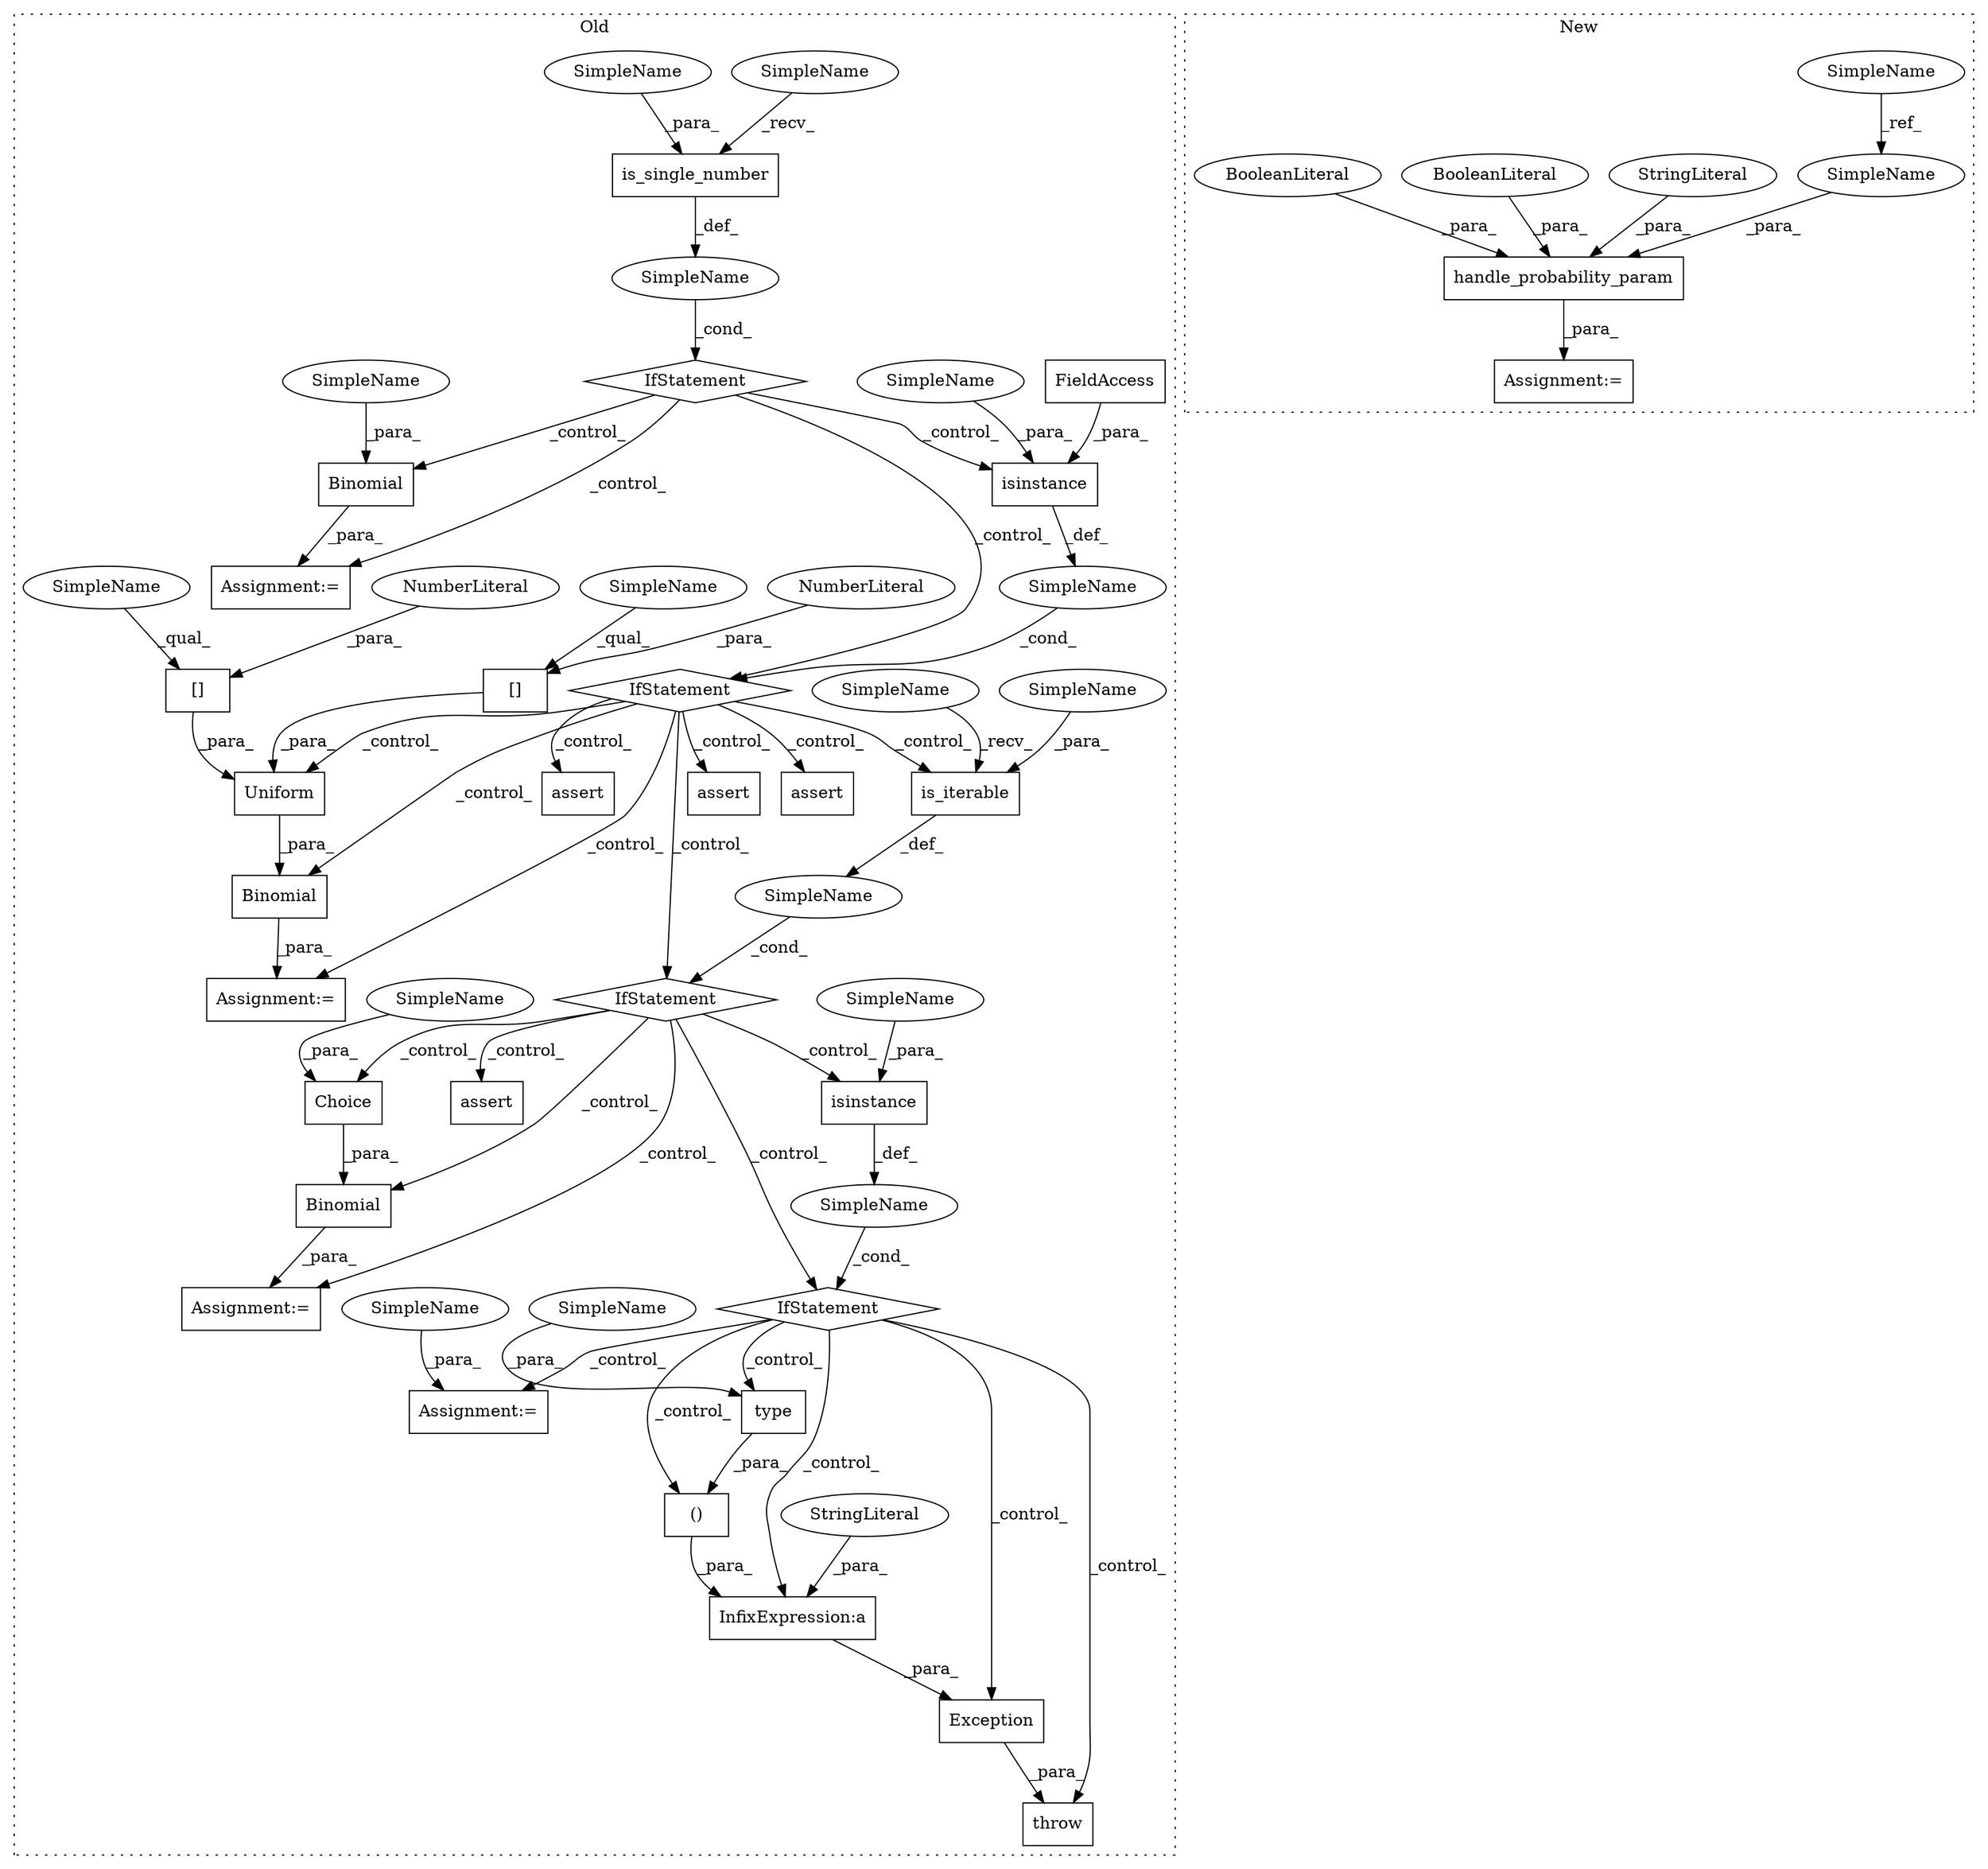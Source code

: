 digraph G {
subgraph cluster0 {
1 [label="assert" a="32" s="16012,16046" l="10,1" shape="box"];
3 [label="IfStatement" a="25" s="15861,15891" l="4,2" shape="diamond"];
4 [label="SimpleName" a="42" s="" l="" shape="ellipse"];
5 [label="throw" a="53" s="16469" l="6" shape="box"];
6 [label="IfStatement" a="25" s="15935,15958" l="4,2" shape="diamond"];
7 [label="SimpleName" a="42" s="" l="" shape="ellipse"];
9 [label="Exception" a="32" s="16475,16624" l="10,2" shape="box"];
10 [label="Binomial" a="32" s="16110,16137" l="9,1" shape="box"];
11 [label="Assignment:=" a="7" s="15905" l="1" shape="box"];
12 [label="()" a="106" s="16593" l="31" shape="box"];
13 [label="InfixExpression:a" a="27" s="16583" l="10" shape="box"];
16 [label="assert" a="32" s="16198,16332" l="10,1" shape="box"];
17 [label="is_single_number" a="32" s="15872,15890" l="17,1" shape="box"];
19 [label="type" a="32" s="16617,16623" l="5,1" shape="box"];
20 [label="[]" a="2" s="16127,16130" l="2,1" shape="box"];
21 [label="NumberLiteral" a="34" s="16129" l="1" shape="ellipse"];
22 [label="[]" a="2" s="16132,16135" l="2,1" shape="box"];
23 [label="NumberLiteral" a="34" s="16134" l="1" shape="ellipse"];
24 [label="assert" a="32" s="15975,15996" l="10,1" shape="box"];
25 [label="SimpleName" a="42" s="" l="" shape="ellipse"];
26 [label="assert" a="32" s="16062,16096" l="10,1" shape="box"];
27 [label="IfStatement" a="25" s="16394,16431" l="4,2" shape="diamond"];
28 [label="isinstance" a="32" s="15939,15957" l="11,1" shape="box"];
29 [label="FieldAccess" a="22" s="15952" l="5" shape="box"];
30 [label="isinstance" a="32" s="16398,16430" l="11,1" shape="box"];
32 [label="Assignment:=" a="7" s="16345" l="1" shape="box"];
33 [label="Assignment:=" a="7" s="16445" l="1" shape="box"];
34 [label="StringLiteral" a="45" s="16485" l="98" shape="ellipse"];
35 [label="Assignment:=" a="7" s="16109" l="1" shape="box"];
36 [label="Binomial" a="32" s="16346,16375" l="9,1" shape="box"];
37 [label="is_iterable" a="32" s="16167,16180" l="12,1" shape="box"];
38 [label="Choice" a="32" s="16366,16374" l="7,1" shape="box"];
39 [label="IfStatement" a="25" s="16156,16181" l="4,2" shape="diamond"];
40 [label="Uniform" a="32" s="16119,16136" l="8,1" shape="box"];
41 [label="SimpleName" a="42" s="" l="" shape="ellipse"];
42 [label="Binomial" a="32" s="15906,15916" l="9,1" shape="box"];
44 [label="SimpleName" a="42" s="16132" l="1" shape="ellipse"];
45 [label="SimpleName" a="42" s="16622" l="1" shape="ellipse"];
46 [label="SimpleName" a="42" s="16179" l="1" shape="ellipse"];
47 [label="SimpleName" a="42" s="15950" l="1" shape="ellipse"];
48 [label="SimpleName" a="42" s="15915" l="1" shape="ellipse"];
49 [label="SimpleName" a="42" s="15889" l="1" shape="ellipse"];
50 [label="SimpleName" a="42" s="16127" l="1" shape="ellipse"];
51 [label="SimpleName" a="42" s="16446" l="1" shape="ellipse"];
52 [label="SimpleName" a="42" s="16373" l="1" shape="ellipse"];
53 [label="SimpleName" a="42" s="16409" l="1" shape="ellipse"];
54 [label="SimpleName" a="42" s="16160" l="6" shape="ellipse"];
55 [label="SimpleName" a="42" s="15865" l="6" shape="ellipse"];
label = "Old";
style="dotted";
}
subgraph cluster1 {
2 [label="handle_probability_param" a="32" s="15877,15917" l="25,1" shape="box"];
8 [label="StringLiteral" a="45" s="15904" l="3" shape="ellipse"];
14 [label="BooleanLiteral" a="9" s="15908" l="4" shape="ellipse"];
15 [label="BooleanLiteral" a="9" s="15913" l="4" shape="ellipse"];
18 [label="SimpleName" a="42" s="15667" l="1" shape="ellipse"];
31 [label="Assignment:=" a="7" s="15865" l="1" shape="box"];
43 [label="SimpleName" a="42" s="15902" l="1" shape="ellipse"];
label = "New";
style="dotted";
}
2 -> 31 [label="_para_"];
3 -> 11 [label="_control_"];
3 -> 42 [label="_control_"];
3 -> 6 [label="_control_"];
3 -> 28 [label="_control_"];
4 -> 6 [label="_cond_"];
6 -> 40 [label="_control_"];
6 -> 1 [label="_control_"];
6 -> 37 [label="_control_"];
6 -> 35 [label="_control_"];
6 -> 10 [label="_control_"];
6 -> 26 [label="_control_"];
6 -> 24 [label="_control_"];
6 -> 39 [label="_control_"];
7 -> 3 [label="_cond_"];
8 -> 2 [label="_para_"];
9 -> 5 [label="_para_"];
10 -> 35 [label="_para_"];
12 -> 13 [label="_para_"];
13 -> 9 [label="_para_"];
14 -> 2 [label="_para_"];
15 -> 2 [label="_para_"];
17 -> 7 [label="_def_"];
18 -> 43 [label="_ref_"];
19 -> 12 [label="_para_"];
20 -> 40 [label="_para_"];
21 -> 20 [label="_para_"];
22 -> 40 [label="_para_"];
23 -> 22 [label="_para_"];
25 -> 27 [label="_cond_"];
27 -> 5 [label="_control_"];
27 -> 9 [label="_control_"];
27 -> 12 [label="_control_"];
27 -> 19 [label="_control_"];
27 -> 33 [label="_control_"];
27 -> 13 [label="_control_"];
28 -> 4 [label="_def_"];
29 -> 28 [label="_para_"];
30 -> 25 [label="_def_"];
34 -> 13 [label="_para_"];
36 -> 32 [label="_para_"];
37 -> 41 [label="_def_"];
38 -> 36 [label="_para_"];
39 -> 16 [label="_control_"];
39 -> 27 [label="_control_"];
39 -> 30 [label="_control_"];
39 -> 32 [label="_control_"];
39 -> 38 [label="_control_"];
39 -> 36 [label="_control_"];
40 -> 10 [label="_para_"];
41 -> 39 [label="_cond_"];
42 -> 11 [label="_para_"];
43 -> 2 [label="_para_"];
44 -> 22 [label="_qual_"];
45 -> 19 [label="_para_"];
46 -> 37 [label="_para_"];
47 -> 28 [label="_para_"];
48 -> 42 [label="_para_"];
49 -> 17 [label="_para_"];
50 -> 20 [label="_qual_"];
51 -> 33 [label="_para_"];
52 -> 38 [label="_para_"];
53 -> 30 [label="_para_"];
54 -> 37 [label="_recv_"];
55 -> 17 [label="_recv_"];
}